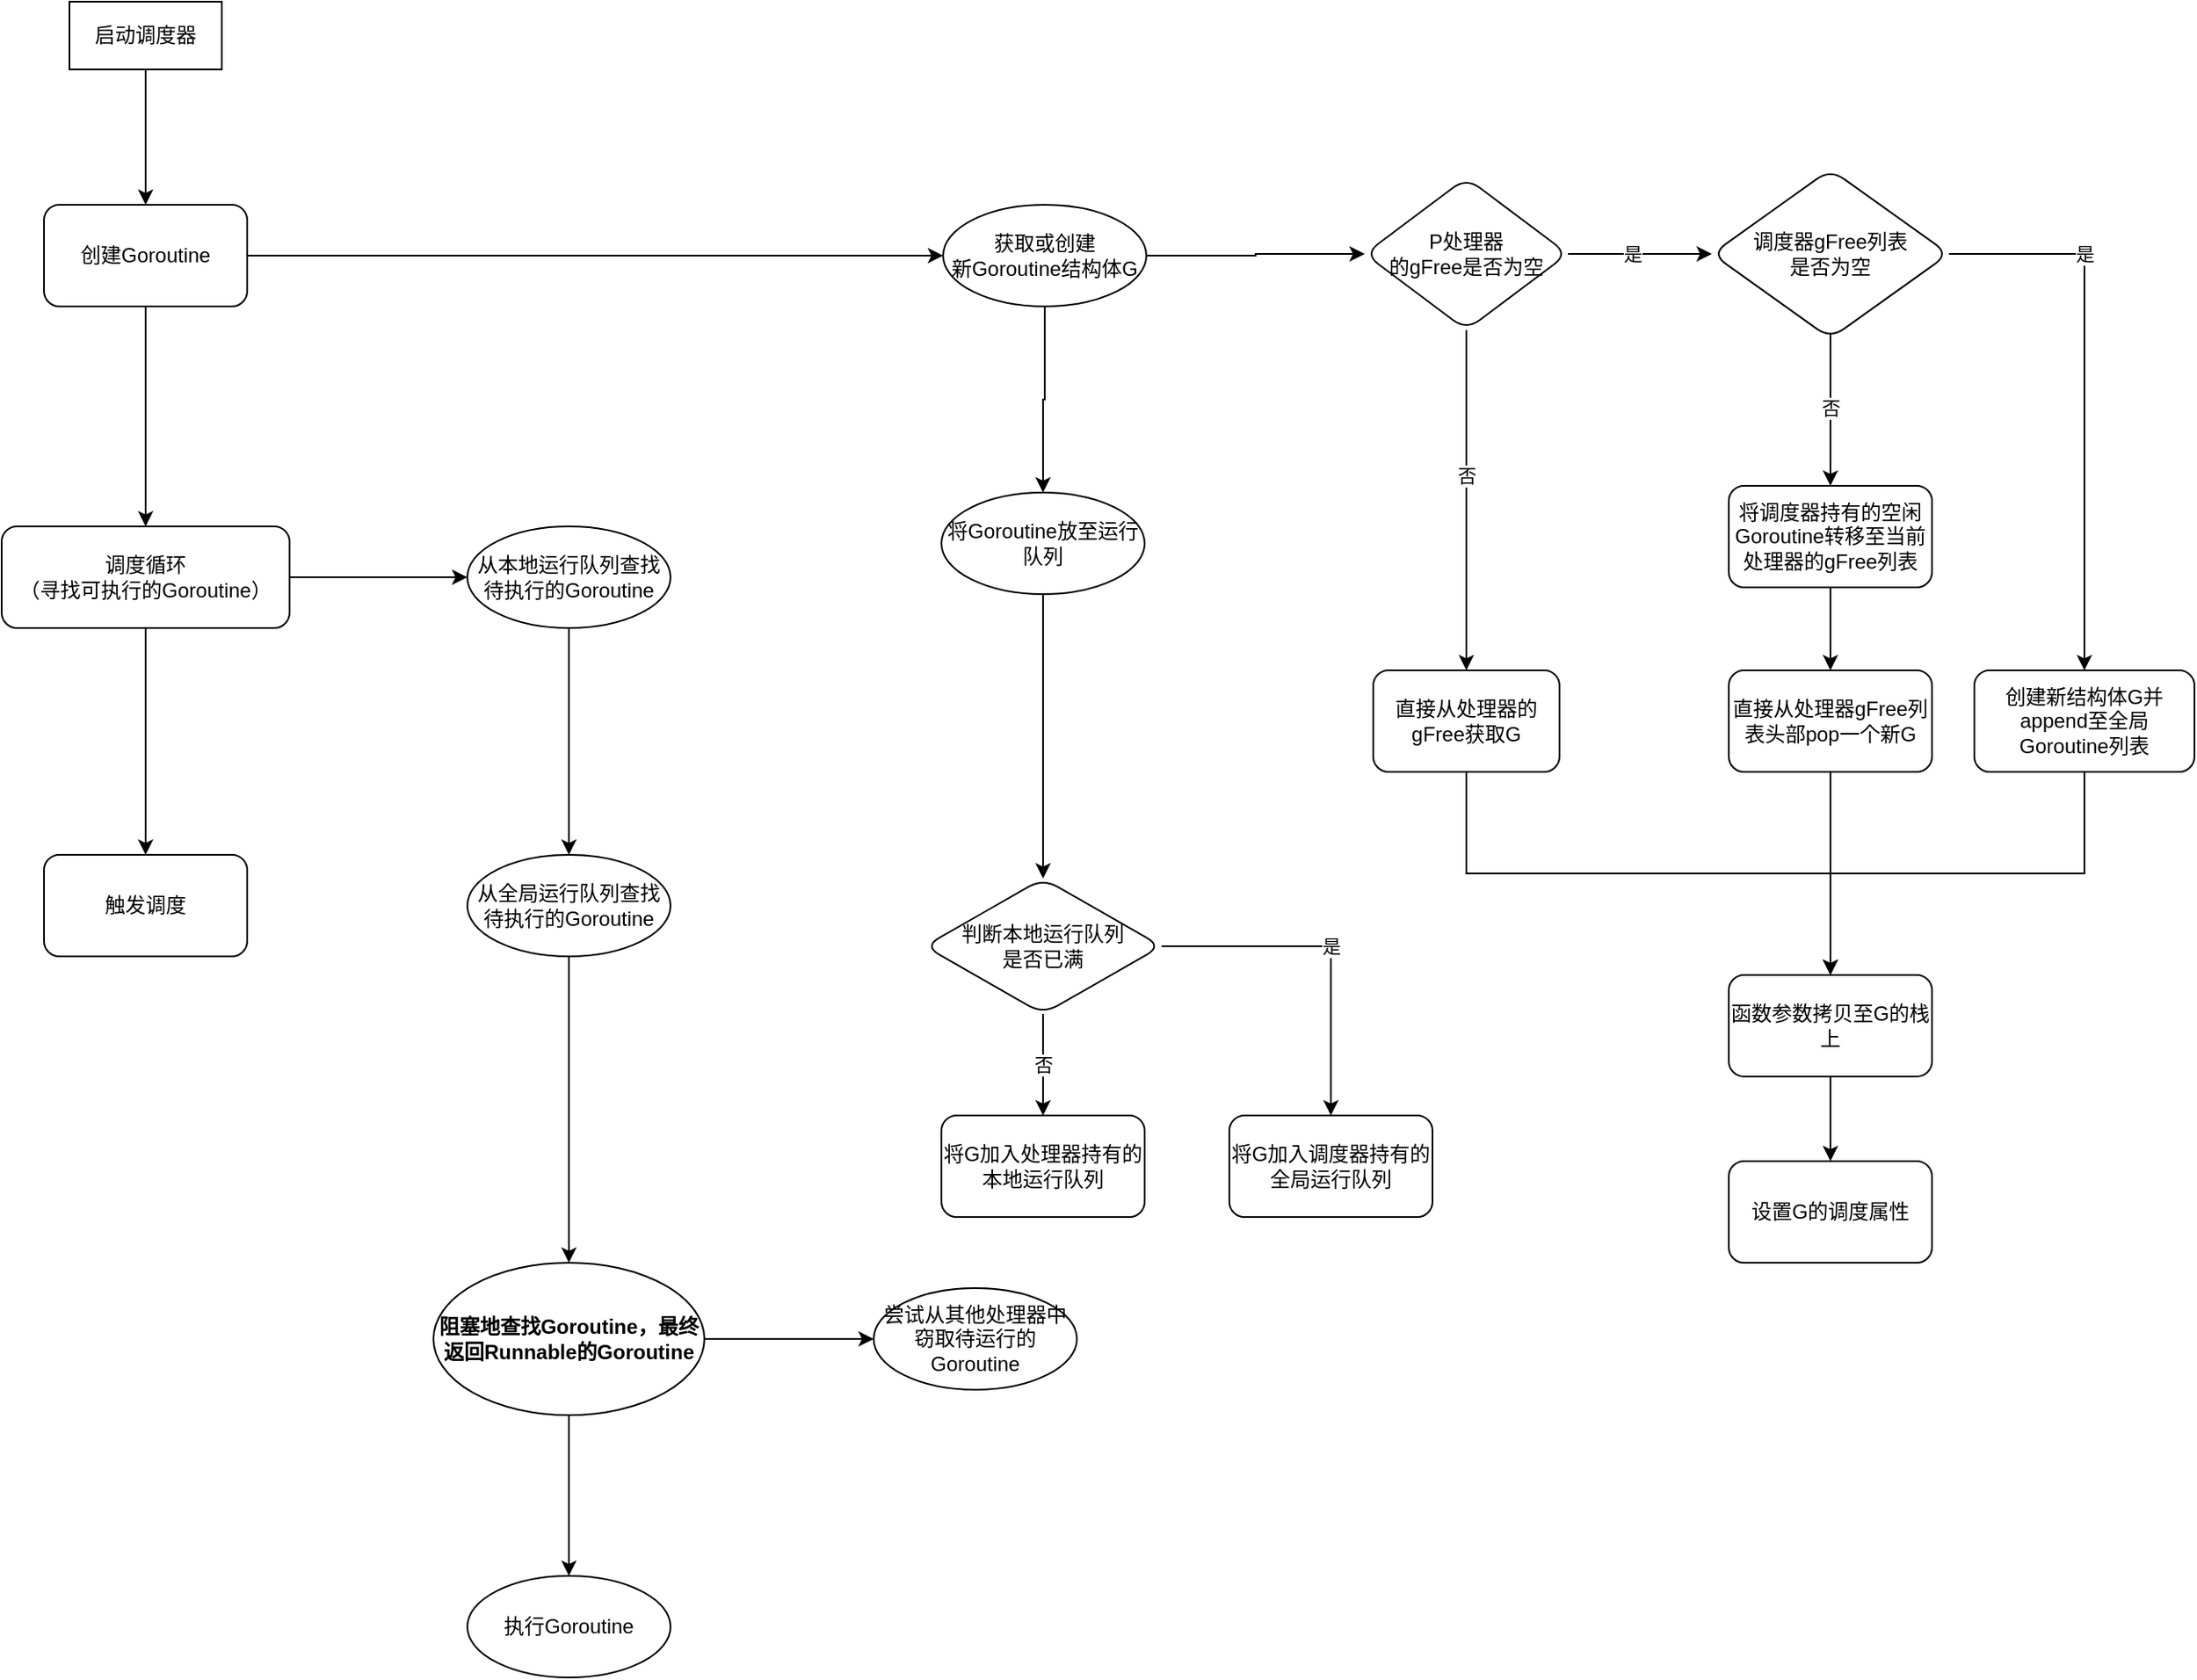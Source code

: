 <mxfile version="16.2.6" type="github">
  <diagram id="LFRazOVNXNX8WZkX8r5J" name="Page-1">
    <mxGraphModel dx="1303" dy="1892" grid="1" gridSize="10" guides="1" tooltips="1" connect="1" arrows="1" fold="1" page="1" pageScale="1" pageWidth="827" pageHeight="1169" math="0" shadow="0">
      <root>
        <mxCell id="0" />
        <mxCell id="1" parent="0" />
        <mxCell id="vFVfMu89tTtalHip93RH-3" value="" style="edgeStyle=orthogonalEdgeStyle;rounded=0;orthogonalLoop=1;jettySize=auto;html=1;entryX=0.5;entryY=0;entryDx=0;entryDy=0;" edge="1" parent="1" source="vFVfMu89tTtalHip93RH-1" target="vFVfMu89tTtalHip93RH-4">
          <mxGeometry relative="1" as="geometry">
            <mxPoint x="220" y="180" as="targetPoint" />
          </mxGeometry>
        </mxCell>
        <mxCell id="vFVfMu89tTtalHip93RH-1" value="启动调度器" style="rounded=0;whiteSpace=wrap;html=1;" vertex="1" parent="1">
          <mxGeometry x="175" y="-50" width="90" height="40" as="geometry" />
        </mxCell>
        <mxCell id="vFVfMu89tTtalHip93RH-6" value="" style="edgeStyle=orthogonalEdgeStyle;rounded=0;orthogonalLoop=1;jettySize=auto;html=1;" edge="1" parent="1" source="vFVfMu89tTtalHip93RH-4" target="vFVfMu89tTtalHip93RH-5">
          <mxGeometry relative="1" as="geometry" />
        </mxCell>
        <mxCell id="vFVfMu89tTtalHip93RH-60" value="" style="edgeStyle=orthogonalEdgeStyle;rounded=0;orthogonalLoop=1;jettySize=auto;html=1;" edge="1" parent="1" source="vFVfMu89tTtalHip93RH-4" target="vFVfMu89tTtalHip93RH-59">
          <mxGeometry relative="1" as="geometry" />
        </mxCell>
        <mxCell id="vFVfMu89tTtalHip93RH-4" value="创建Goroutine" style="rounded=1;whiteSpace=wrap;html=1;" vertex="1" parent="1">
          <mxGeometry x="160" y="70" width="120" height="60" as="geometry" />
        </mxCell>
        <mxCell id="vFVfMu89tTtalHip93RH-15" value="" style="edgeStyle=orthogonalEdgeStyle;rounded=0;orthogonalLoop=1;jettySize=auto;html=1;" edge="1" parent="1" source="vFVfMu89tTtalHip93RH-5" target="vFVfMu89tTtalHip93RH-14">
          <mxGeometry relative="1" as="geometry" />
        </mxCell>
        <mxCell id="vFVfMu89tTtalHip93RH-50" value="" style="edgeStyle=orthogonalEdgeStyle;rounded=0;orthogonalLoop=1;jettySize=auto;html=1;" edge="1" parent="1" source="vFVfMu89tTtalHip93RH-5" target="vFVfMu89tTtalHip93RH-49">
          <mxGeometry relative="1" as="geometry" />
        </mxCell>
        <mxCell id="vFVfMu89tTtalHip93RH-5" value="获取或创建&lt;br&gt;新Goroutine结构体G" style="ellipse;whiteSpace=wrap;html=1;rounded=1;" vertex="1" parent="1">
          <mxGeometry x="691" y="70" width="120" height="60" as="geometry" />
        </mxCell>
        <mxCell id="vFVfMu89tTtalHip93RH-18" value="否" style="edgeStyle=orthogonalEdgeStyle;rounded=0;orthogonalLoop=1;jettySize=auto;html=1;entryX=0.5;entryY=0;entryDx=0;entryDy=0;" edge="1" parent="1" source="vFVfMu89tTtalHip93RH-14" target="vFVfMu89tTtalHip93RH-16">
          <mxGeometry x="-0.143" relative="1" as="geometry">
            <mxPoint x="1000" y="145" as="targetPoint" />
            <mxPoint as="offset" />
          </mxGeometry>
        </mxCell>
        <mxCell id="vFVfMu89tTtalHip93RH-20" value="是" style="edgeStyle=orthogonalEdgeStyle;rounded=0;orthogonalLoop=1;jettySize=auto;html=1;entryX=0;entryY=0.5;entryDx=0;entryDy=0;" edge="1" parent="1" source="vFVfMu89tTtalHip93RH-14" target="vFVfMu89tTtalHip93RH-30">
          <mxGeometry x="-0.111" relative="1" as="geometry">
            <mxPoint x="1150" y="99.0" as="targetPoint" />
            <mxPoint as="offset" />
          </mxGeometry>
        </mxCell>
        <mxCell id="vFVfMu89tTtalHip93RH-14" value="P处理器&lt;br&gt;的gFree是否为空" style="rhombus;whiteSpace=wrap;html=1;rounded=1;" vertex="1" parent="1">
          <mxGeometry x="940" y="54" width="120" height="90" as="geometry" />
        </mxCell>
        <mxCell id="vFVfMu89tTtalHip93RH-41" value="" style="edgeStyle=orthogonalEdgeStyle;rounded=0;orthogonalLoop=1;jettySize=auto;html=1;entryX=0.5;entryY=0;entryDx=0;entryDy=0;" edge="1" parent="1" source="vFVfMu89tTtalHip93RH-16" target="vFVfMu89tTtalHip93RH-55">
          <mxGeometry relative="1" as="geometry">
            <mxPoint x="1215" y="525" as="targetPoint" />
            <Array as="points">
              <mxPoint x="1000" y="465" />
              <mxPoint x="1215" y="465" />
            </Array>
          </mxGeometry>
        </mxCell>
        <mxCell id="vFVfMu89tTtalHip93RH-16" value="直接从处理器的gFree获取G" style="whiteSpace=wrap;html=1;rounded=1;" vertex="1" parent="1">
          <mxGeometry x="945" y="345" width="110" height="60" as="geometry" />
        </mxCell>
        <mxCell id="vFVfMu89tTtalHip93RH-33" value="否" style="edgeStyle=orthogonalEdgeStyle;rounded=0;orthogonalLoop=1;jettySize=auto;html=1;exitX=0.513;exitY=0.963;exitDx=0;exitDy=0;exitPerimeter=0;entryX=0.5;entryY=0;entryDx=0;entryDy=0;" edge="1" parent="1" target="vFVfMu89tTtalHip93RH-32">
          <mxGeometry relative="1" as="geometry">
            <mxPoint x="1216.82" y="145.3" as="sourcePoint" />
            <mxPoint x="1215" y="294" as="targetPoint" />
            <Array as="points">
              <mxPoint x="1215" y="145" />
            </Array>
          </mxGeometry>
        </mxCell>
        <mxCell id="vFVfMu89tTtalHip93RH-43" value="是" style="edgeStyle=orthogonalEdgeStyle;rounded=0;orthogonalLoop=1;jettySize=auto;html=1;" edge="1" parent="1" source="vFVfMu89tTtalHip93RH-30" target="vFVfMu89tTtalHip93RH-42">
          <mxGeometry x="-0.508" relative="1" as="geometry">
            <mxPoint as="offset" />
          </mxGeometry>
        </mxCell>
        <mxCell id="vFVfMu89tTtalHip93RH-30" value="调度器gFree列表&lt;br&gt;是否为空" style="rhombus;whiteSpace=wrap;html=1;rounded=1;" vertex="1" parent="1">
          <mxGeometry x="1145" y="49" width="140" height="100" as="geometry" />
        </mxCell>
        <mxCell id="vFVfMu89tTtalHip93RH-40" value="" style="edgeStyle=orthogonalEdgeStyle;rounded=0;orthogonalLoop=1;jettySize=auto;html=1;" edge="1" parent="1" source="vFVfMu89tTtalHip93RH-32" target="vFVfMu89tTtalHip93RH-39">
          <mxGeometry relative="1" as="geometry" />
        </mxCell>
        <mxCell id="vFVfMu89tTtalHip93RH-32" value="将调度器持有的空闲Goroutine转移至当前处理器的gFree列表" style="whiteSpace=wrap;html=1;rounded=1;" vertex="1" parent="1">
          <mxGeometry x="1155" y="236" width="120" height="60" as="geometry" />
        </mxCell>
        <mxCell id="vFVfMu89tTtalHip93RH-38" value="" style="edgeStyle=orthogonalEdgeStyle;rounded=0;orthogonalLoop=1;jettySize=auto;html=1;exitX=0.5;exitY=1;exitDx=0;exitDy=0;" edge="1" parent="1" source="vFVfMu89tTtalHip93RH-39">
          <mxGeometry relative="1" as="geometry">
            <mxPoint x="1215" y="545" as="targetPoint" />
          </mxGeometry>
        </mxCell>
        <mxCell id="vFVfMu89tTtalHip93RH-39" value="直接从处理器gFree列表头部pop一个新G" style="whiteSpace=wrap;html=1;rounded=1;" vertex="1" parent="1">
          <mxGeometry x="1155" y="345" width="120" height="60" as="geometry" />
        </mxCell>
        <mxCell id="vFVfMu89tTtalHip93RH-45" value="" style="edgeStyle=orthogonalEdgeStyle;rounded=0;orthogonalLoop=1;jettySize=auto;html=1;entryX=0.5;entryY=0;entryDx=0;entryDy=0;entryPerimeter=0;" edge="1" parent="1" source="vFVfMu89tTtalHip93RH-42" target="vFVfMu89tTtalHip93RH-55">
          <mxGeometry relative="1" as="geometry">
            <mxPoint x="1215" y="525" as="targetPoint" />
            <Array as="points">
              <mxPoint x="1365" y="465" />
              <mxPoint x="1215" y="465" />
            </Array>
          </mxGeometry>
        </mxCell>
        <mxCell id="vFVfMu89tTtalHip93RH-42" value="创建新结构体G并append至全局Goroutine列表" style="whiteSpace=wrap;html=1;rounded=1;" vertex="1" parent="1">
          <mxGeometry x="1300" y="345" width="130" height="60" as="geometry" />
        </mxCell>
        <mxCell id="vFVfMu89tTtalHip93RH-69" style="edgeStyle=orthogonalEdgeStyle;rounded=0;orthogonalLoop=1;jettySize=auto;html=1;exitX=0.5;exitY=1;exitDx=0;exitDy=0;entryX=0.5;entryY=0;entryDx=0;entryDy=0;" edge="1" parent="1" source="vFVfMu89tTtalHip93RH-49" target="vFVfMu89tTtalHip93RH-63">
          <mxGeometry relative="1" as="geometry" />
        </mxCell>
        <mxCell id="vFVfMu89tTtalHip93RH-49" value="将Goroutine放至运行队列" style="ellipse;whiteSpace=wrap;html=1;rounded=1;" vertex="1" parent="1">
          <mxGeometry x="690" y="240" width="120" height="60" as="geometry" />
        </mxCell>
        <mxCell id="vFVfMu89tTtalHip93RH-58" value="" style="edgeStyle=orthogonalEdgeStyle;rounded=0;orthogonalLoop=1;jettySize=auto;html=1;" edge="1" parent="1" source="vFVfMu89tTtalHip93RH-55" target="vFVfMu89tTtalHip93RH-57">
          <mxGeometry relative="1" as="geometry" />
        </mxCell>
        <mxCell id="vFVfMu89tTtalHip93RH-55" value="函数参数拷贝至G的栈上" style="whiteSpace=wrap;html=1;rounded=1;" vertex="1" parent="1">
          <mxGeometry x="1155" y="525" width="120" height="60" as="geometry" />
        </mxCell>
        <mxCell id="vFVfMu89tTtalHip93RH-57" value="设置G的调度属性" style="whiteSpace=wrap;html=1;rounded=1;" vertex="1" parent="1">
          <mxGeometry x="1155" y="635" width="120" height="60" as="geometry" />
        </mxCell>
        <mxCell id="vFVfMu89tTtalHip93RH-62" value="" style="edgeStyle=orthogonalEdgeStyle;rounded=0;orthogonalLoop=1;jettySize=auto;html=1;" edge="1" parent="1" source="vFVfMu89tTtalHip93RH-59" target="vFVfMu89tTtalHip93RH-61">
          <mxGeometry relative="1" as="geometry" />
        </mxCell>
        <mxCell id="vFVfMu89tTtalHip93RH-73" value="" style="edgeStyle=orthogonalEdgeStyle;rounded=0;orthogonalLoop=1;jettySize=auto;html=1;" edge="1" parent="1" source="vFVfMu89tTtalHip93RH-59" target="vFVfMu89tTtalHip93RH-72">
          <mxGeometry relative="1" as="geometry" />
        </mxCell>
        <mxCell id="vFVfMu89tTtalHip93RH-59" value="调度循环&lt;br&gt;（寻找可执行的Goroutine）" style="rounded=1;whiteSpace=wrap;html=1;" vertex="1" parent="1">
          <mxGeometry x="135" y="260" width="170" height="60" as="geometry" />
        </mxCell>
        <mxCell id="vFVfMu89tTtalHip93RH-61" value="触发调度" style="rounded=1;whiteSpace=wrap;html=1;" vertex="1" parent="1">
          <mxGeometry x="160" y="454" width="120" height="60" as="geometry" />
        </mxCell>
        <mxCell id="vFVfMu89tTtalHip93RH-66" value="否" style="edgeStyle=orthogonalEdgeStyle;rounded=0;orthogonalLoop=1;jettySize=auto;html=1;" edge="1" parent="1" source="vFVfMu89tTtalHip93RH-63" target="vFVfMu89tTtalHip93RH-65">
          <mxGeometry relative="1" as="geometry" />
        </mxCell>
        <mxCell id="vFVfMu89tTtalHip93RH-68" value="是" style="edgeStyle=orthogonalEdgeStyle;rounded=0;orthogonalLoop=1;jettySize=auto;html=1;" edge="1" parent="1" source="vFVfMu89tTtalHip93RH-63" target="vFVfMu89tTtalHip93RH-67">
          <mxGeometry relative="1" as="geometry" />
        </mxCell>
        <mxCell id="vFVfMu89tTtalHip93RH-63" value="判断本地运行队列&lt;br&gt;是否已满" style="rhombus;whiteSpace=wrap;html=1;rounded=1;" vertex="1" parent="1">
          <mxGeometry x="680" y="468" width="140" height="80" as="geometry" />
        </mxCell>
        <mxCell id="vFVfMu89tTtalHip93RH-65" value="将G加入处理器持有的本地运行队列" style="whiteSpace=wrap;html=1;rounded=1;" vertex="1" parent="1">
          <mxGeometry x="690" y="608" width="120" height="60" as="geometry" />
        </mxCell>
        <mxCell id="vFVfMu89tTtalHip93RH-67" value="将G加入调度器持有的全局运行队列" style="whiteSpace=wrap;html=1;rounded=1;" vertex="1" parent="1">
          <mxGeometry x="860" y="608" width="120" height="60" as="geometry" />
        </mxCell>
        <mxCell id="vFVfMu89tTtalHip93RH-75" value="" style="edgeStyle=orthogonalEdgeStyle;rounded=0;orthogonalLoop=1;jettySize=auto;html=1;" edge="1" parent="1" source="vFVfMu89tTtalHip93RH-72" target="vFVfMu89tTtalHip93RH-74">
          <mxGeometry relative="1" as="geometry" />
        </mxCell>
        <mxCell id="vFVfMu89tTtalHip93RH-72" value="从本地运行队列查找待执行的Goroutine" style="ellipse;whiteSpace=wrap;html=1;rounded=1;" vertex="1" parent="1">
          <mxGeometry x="410" y="260" width="120" height="60" as="geometry" />
        </mxCell>
        <mxCell id="vFVfMu89tTtalHip93RH-77" value="" style="edgeStyle=orthogonalEdgeStyle;rounded=0;orthogonalLoop=1;jettySize=auto;html=1;" edge="1" parent="1" source="vFVfMu89tTtalHip93RH-74" target="vFVfMu89tTtalHip93RH-76">
          <mxGeometry relative="1" as="geometry" />
        </mxCell>
        <mxCell id="vFVfMu89tTtalHip93RH-74" value="从全局运行队列查找待执行的Goroutine" style="ellipse;whiteSpace=wrap;html=1;rounded=1;" vertex="1" parent="1">
          <mxGeometry x="410" y="454" width="120" height="60" as="geometry" />
        </mxCell>
        <mxCell id="vFVfMu89tTtalHip93RH-79" value="" style="edgeStyle=orthogonalEdgeStyle;rounded=0;orthogonalLoop=1;jettySize=auto;html=1;" edge="1" parent="1" source="vFVfMu89tTtalHip93RH-76" target="vFVfMu89tTtalHip93RH-78">
          <mxGeometry relative="1" as="geometry" />
        </mxCell>
        <mxCell id="vFVfMu89tTtalHip93RH-82" value="" style="edgeStyle=orthogonalEdgeStyle;rounded=0;orthogonalLoop=1;jettySize=auto;html=1;" edge="1" parent="1" source="vFVfMu89tTtalHip93RH-76" target="vFVfMu89tTtalHip93RH-81">
          <mxGeometry relative="1" as="geometry" />
        </mxCell>
        <mxCell id="vFVfMu89tTtalHip93RH-76" value="阻塞地查找Goroutine，最终返回Runnable的Goroutine" style="ellipse;whiteSpace=wrap;html=1;rounded=1;fontStyle=1" vertex="1" parent="1">
          <mxGeometry x="390" y="695" width="160" height="90" as="geometry" />
        </mxCell>
        <mxCell id="vFVfMu89tTtalHip93RH-78" value="尝试从其他处理器中窃取待运行的Goroutine" style="ellipse;whiteSpace=wrap;html=1;rounded=1;" vertex="1" parent="1">
          <mxGeometry x="650" y="710" width="120" height="60" as="geometry" />
        </mxCell>
        <mxCell id="vFVfMu89tTtalHip93RH-81" value="&lt;span style=&quot;font-weight: normal&quot;&gt;执行Goroutine&lt;/span&gt;" style="ellipse;whiteSpace=wrap;html=1;rounded=1;fontStyle=1;" vertex="1" parent="1">
          <mxGeometry x="410" y="880" width="120" height="60" as="geometry" />
        </mxCell>
      </root>
    </mxGraphModel>
  </diagram>
</mxfile>
